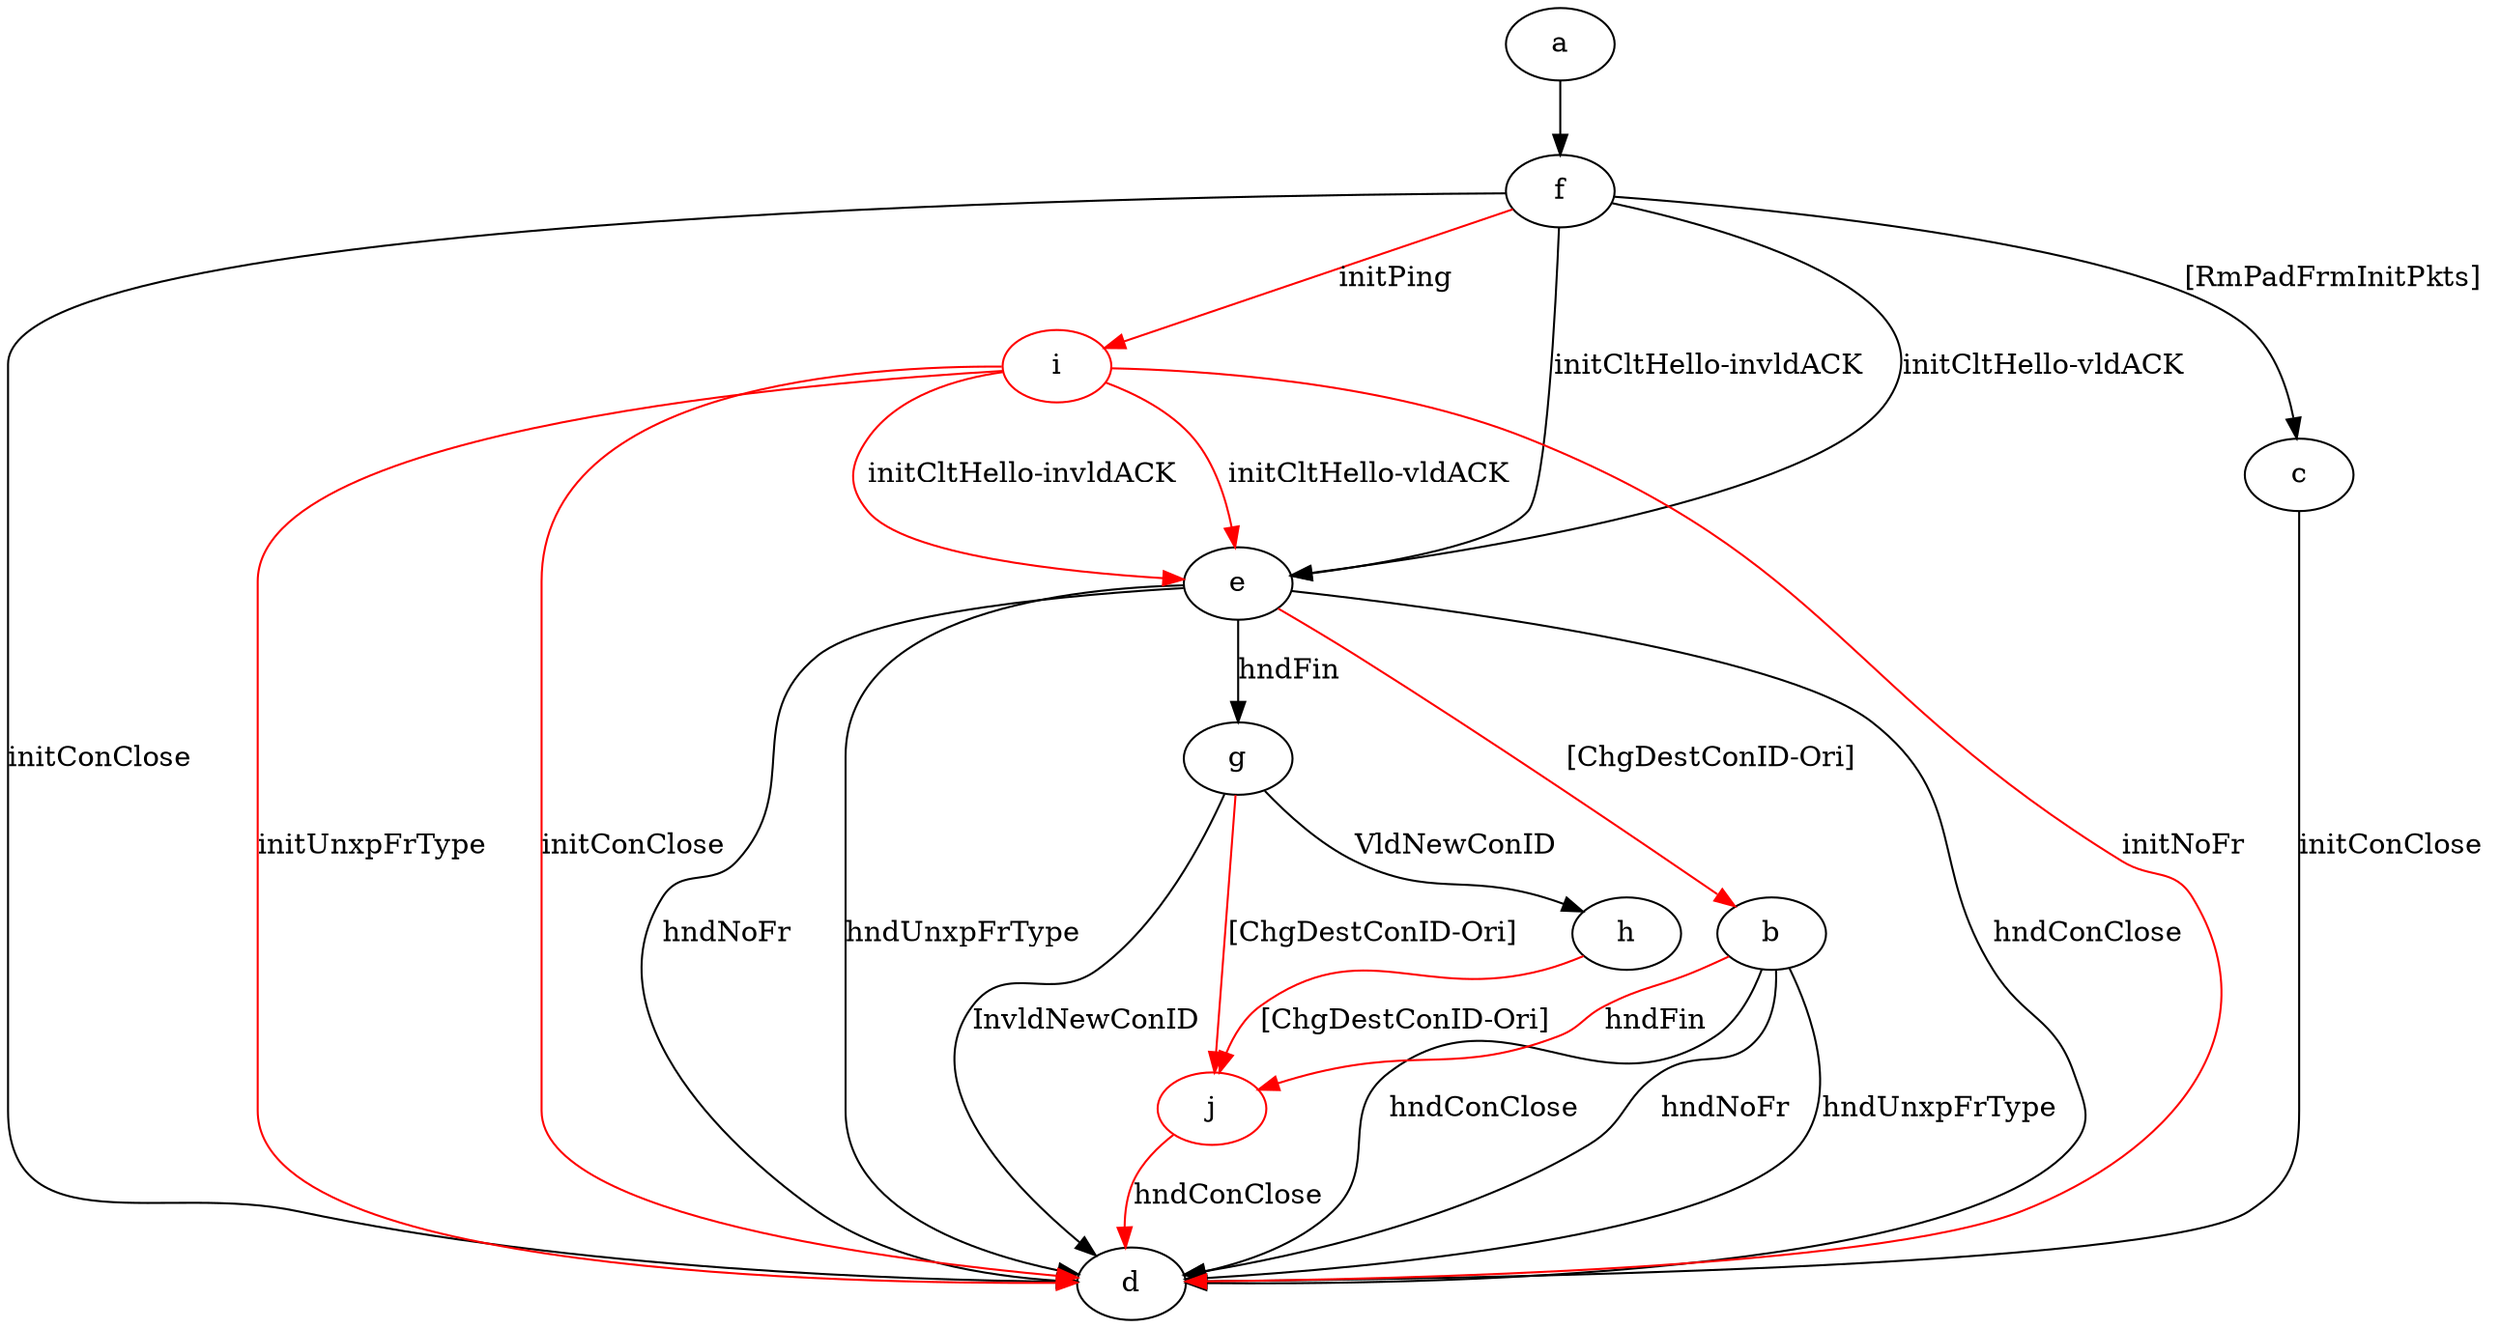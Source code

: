 digraph "" {
	a -> f	[key=0];
	b -> d	[key=0,
		label="hndConClose "];
	b -> d	[key=1,
		label="hndNoFr "];
	b -> d	[key=2,
		label="hndUnxpFrType "];
	j	[color=red];
	b -> j	[key=0,
		color=red,
		label="hndFin "];
	c -> d	[key=0,
		label="initConClose "];
	e -> b	[key=0,
		color=red,
		label="[ChgDestConID-Ori] "];
	e -> d	[key=0,
		label="hndConClose "];
	e -> d	[key=1,
		label="hndNoFr "];
	e -> d	[key=2,
		label="hndUnxpFrType "];
	e -> g	[key=0,
		label="hndFin "];
	f -> c	[key=0,
		label="[RmPadFrmInitPkts] "];
	f -> d	[key=0,
		label="initConClose "];
	f -> e	[key=0,
		label="initCltHello-vldACK "];
	f -> e	[key=1,
		label="initCltHello-invldACK "];
	i	[color=red];
	f -> i	[key=0,
		color=red,
		label="initPing "];
	g -> d	[key=0,
		label="InvldNewConID "];
	g -> h	[key=0,
		label="VldNewConID "];
	g -> j	[key=0,
		color=red,
		label="[ChgDestConID-Ori] "];
	h -> j	[key=0,
		color=red,
		label="[ChgDestConID-Ori] "];
	i -> d	[key=0,
		color=red,
		label="initConClose "];
	i -> d	[key=1,
		color=red,
		label="initNoFr "];
	i -> d	[key=2,
		color=red,
		label="initUnxpFrType "];
	i -> e	[key=0,
		color=red,
		label="initCltHello-vldACK "];
	i -> e	[key=1,
		color=red,
		label="initCltHello-invldACK "];
	j -> d	[key=0,
		color=red,
		label="hndConClose "];
}
